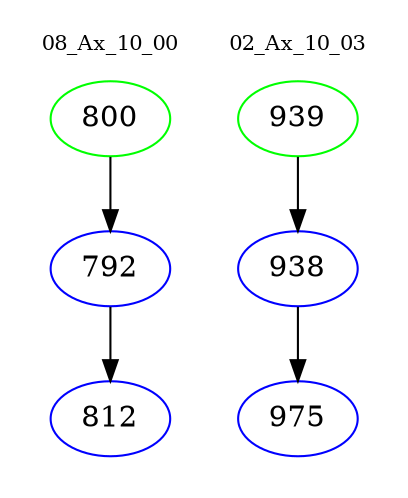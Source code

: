 digraph{
subgraph cluster_0 {
color = white
label = "08_Ax_10_00";
fontsize=10;
T0_800 [label="800", color="green"]
T0_800 -> T0_792 [color="black"]
T0_792 [label="792", color="blue"]
T0_792 -> T0_812 [color="black"]
T0_812 [label="812", color="blue"]
}
subgraph cluster_1 {
color = white
label = "02_Ax_10_03";
fontsize=10;
T1_939 [label="939", color="green"]
T1_939 -> T1_938 [color="black"]
T1_938 [label="938", color="blue"]
T1_938 -> T1_975 [color="black"]
T1_975 [label="975", color="blue"]
}
}
